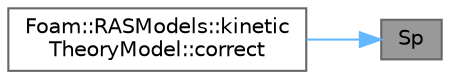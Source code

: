digraph "Sp"
{
 // LATEX_PDF_SIZE
  bgcolor="transparent";
  edge [fontname=Helvetica,fontsize=10,labelfontname=Helvetica,labelfontsize=10];
  node [fontname=Helvetica,fontsize=10,shape=box,height=0.2,width=0.4];
  rankdir="RL";
  Node1 [id="Node000001",label="Sp",height=0.2,width=0.4,color="gray40", fillcolor="grey60", style="filled", fontcolor="black",tooltip=" "];
  Node1 -> Node2 [id="edge1_Node000001_Node000002",dir="back",color="steelblue1",style="solid",tooltip=" "];
  Node2 [id="Node000002",label="Foam::RASModels::kinetic\lTheoryModel::correct",height=0.2,width=0.4,color="grey40", fillcolor="white", style="filled",URL="$classFoam_1_1RASModels_1_1kineticTheoryModel.html#a3ae44b28050c3aa494c1d8e18cf618c1",tooltip=" "];
}
